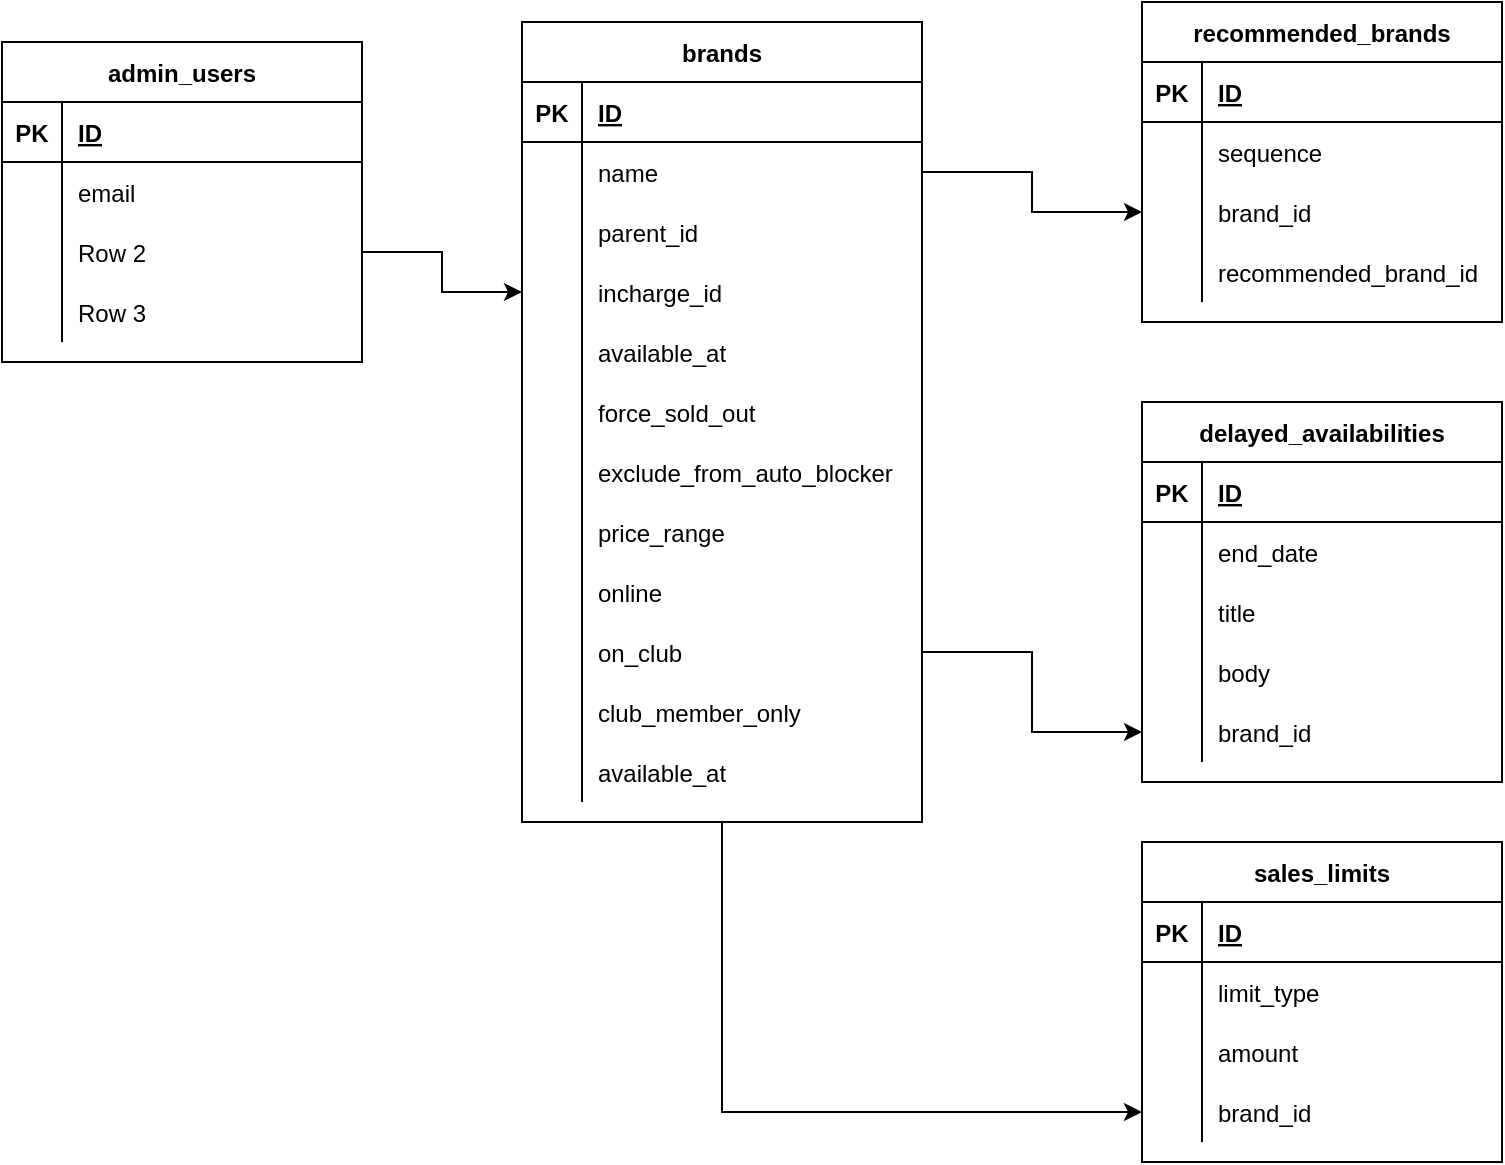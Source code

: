 <mxfile version="20.2.6" type="github"><diagram id="bgXe-DdSBc3N5ThcsuZM" name="Page-1"><mxGraphModel dx="868" dy="447" grid="1" gridSize="10" guides="1" tooltips="1" connect="1" arrows="1" fold="1" page="1" pageScale="1" pageWidth="850" pageHeight="1100" math="0" shadow="0"><root><mxCell id="0"/><mxCell id="1" parent="0"/><mxCell id="TSjNfeN10RBtT6Kptu-F-99" style="edgeStyle=orthogonalEdgeStyle;rounded=0;orthogonalLoop=1;jettySize=auto;html=1;entryX=0;entryY=0.5;entryDx=0;entryDy=0;" edge="1" parent="1" source="TSjNfeN10RBtT6Kptu-F-1" target="TSjNfeN10RBtT6Kptu-F-96"><mxGeometry relative="1" as="geometry"/></mxCell><mxCell id="TSjNfeN10RBtT6Kptu-F-1" value="brands" style="shape=table;startSize=30;container=1;collapsible=1;childLayout=tableLayout;fixedRows=1;rowLines=0;fontStyle=1;align=center;resizeLast=1;" vertex="1" parent="1"><mxGeometry x="330" y="490" width="200" height="400" as="geometry"/></mxCell><mxCell id="TSjNfeN10RBtT6Kptu-F-2" value="" style="shape=tableRow;horizontal=0;startSize=0;swimlaneHead=0;swimlaneBody=0;fillColor=none;collapsible=0;dropTarget=0;points=[[0,0.5],[1,0.5]];portConstraint=eastwest;top=0;left=0;right=0;bottom=1;" vertex="1" parent="TSjNfeN10RBtT6Kptu-F-1"><mxGeometry y="30" width="200" height="30" as="geometry"/></mxCell><mxCell id="TSjNfeN10RBtT6Kptu-F-3" value="PK" style="shape=partialRectangle;connectable=0;fillColor=none;top=0;left=0;bottom=0;right=0;fontStyle=1;overflow=hidden;" vertex="1" parent="TSjNfeN10RBtT6Kptu-F-2"><mxGeometry width="30" height="30" as="geometry"><mxRectangle width="30" height="30" as="alternateBounds"/></mxGeometry></mxCell><mxCell id="TSjNfeN10RBtT6Kptu-F-4" value="ID" style="shape=partialRectangle;connectable=0;fillColor=none;top=0;left=0;bottom=0;right=0;align=left;spacingLeft=6;fontStyle=5;overflow=hidden;" vertex="1" parent="TSjNfeN10RBtT6Kptu-F-2"><mxGeometry x="30" width="170" height="30" as="geometry"><mxRectangle width="170" height="30" as="alternateBounds"/></mxGeometry></mxCell><mxCell id="TSjNfeN10RBtT6Kptu-F-5" value="" style="shape=tableRow;horizontal=0;startSize=0;swimlaneHead=0;swimlaneBody=0;fillColor=none;collapsible=0;dropTarget=0;points=[[0,0.5],[1,0.5]];portConstraint=eastwest;top=0;left=0;right=0;bottom=0;" vertex="1" parent="TSjNfeN10RBtT6Kptu-F-1"><mxGeometry y="60" width="200" height="30" as="geometry"/></mxCell><mxCell id="TSjNfeN10RBtT6Kptu-F-6" value="" style="shape=partialRectangle;connectable=0;fillColor=none;top=0;left=0;bottom=0;right=0;editable=1;overflow=hidden;" vertex="1" parent="TSjNfeN10RBtT6Kptu-F-5"><mxGeometry width="30" height="30" as="geometry"><mxRectangle width="30" height="30" as="alternateBounds"/></mxGeometry></mxCell><mxCell id="TSjNfeN10RBtT6Kptu-F-7" value="name" style="shape=partialRectangle;connectable=0;fillColor=none;top=0;left=0;bottom=0;right=0;align=left;spacingLeft=6;overflow=hidden;" vertex="1" parent="TSjNfeN10RBtT6Kptu-F-5"><mxGeometry x="30" width="170" height="30" as="geometry"><mxRectangle width="170" height="30" as="alternateBounds"/></mxGeometry></mxCell><mxCell id="TSjNfeN10RBtT6Kptu-F-8" value="" style="shape=tableRow;horizontal=0;startSize=0;swimlaneHead=0;swimlaneBody=0;fillColor=none;collapsible=0;dropTarget=0;points=[[0,0.5],[1,0.5]];portConstraint=eastwest;top=0;left=0;right=0;bottom=0;" vertex="1" parent="TSjNfeN10RBtT6Kptu-F-1"><mxGeometry y="90" width="200" height="30" as="geometry"/></mxCell><mxCell id="TSjNfeN10RBtT6Kptu-F-9" value="" style="shape=partialRectangle;connectable=0;fillColor=none;top=0;left=0;bottom=0;right=0;editable=1;overflow=hidden;" vertex="1" parent="TSjNfeN10RBtT6Kptu-F-8"><mxGeometry width="30" height="30" as="geometry"><mxRectangle width="30" height="30" as="alternateBounds"/></mxGeometry></mxCell><mxCell id="TSjNfeN10RBtT6Kptu-F-10" value="parent_id" style="shape=partialRectangle;connectable=0;fillColor=none;top=0;left=0;bottom=0;right=0;align=left;spacingLeft=6;overflow=hidden;" vertex="1" parent="TSjNfeN10RBtT6Kptu-F-8"><mxGeometry x="30" width="170" height="30" as="geometry"><mxRectangle width="170" height="30" as="alternateBounds"/></mxGeometry></mxCell><mxCell id="TSjNfeN10RBtT6Kptu-F-11" value="" style="shape=tableRow;horizontal=0;startSize=0;swimlaneHead=0;swimlaneBody=0;fillColor=none;collapsible=0;dropTarget=0;points=[[0,0.5],[1,0.5]];portConstraint=eastwest;top=0;left=0;right=0;bottom=0;" vertex="1" parent="TSjNfeN10RBtT6Kptu-F-1"><mxGeometry y="120" width="200" height="30" as="geometry"/></mxCell><mxCell id="TSjNfeN10RBtT6Kptu-F-12" value="" style="shape=partialRectangle;connectable=0;fillColor=none;top=0;left=0;bottom=0;right=0;editable=1;overflow=hidden;" vertex="1" parent="TSjNfeN10RBtT6Kptu-F-11"><mxGeometry width="30" height="30" as="geometry"><mxRectangle width="30" height="30" as="alternateBounds"/></mxGeometry></mxCell><mxCell id="TSjNfeN10RBtT6Kptu-F-13" value="incharge_id" style="shape=partialRectangle;connectable=0;fillColor=none;top=0;left=0;bottom=0;right=0;align=left;spacingLeft=6;overflow=hidden;" vertex="1" parent="TSjNfeN10RBtT6Kptu-F-11"><mxGeometry x="30" width="170" height="30" as="geometry"><mxRectangle width="170" height="30" as="alternateBounds"/></mxGeometry></mxCell><mxCell id="TSjNfeN10RBtT6Kptu-F-40" value="" style="shape=tableRow;horizontal=0;startSize=0;swimlaneHead=0;swimlaneBody=0;fillColor=none;collapsible=0;dropTarget=0;points=[[0,0.5],[1,0.5]];portConstraint=eastwest;top=0;left=0;right=0;bottom=0;" vertex="1" parent="TSjNfeN10RBtT6Kptu-F-1"><mxGeometry y="150" width="200" height="30" as="geometry"/></mxCell><mxCell id="TSjNfeN10RBtT6Kptu-F-41" value="" style="shape=partialRectangle;connectable=0;fillColor=none;top=0;left=0;bottom=0;right=0;editable=1;overflow=hidden;" vertex="1" parent="TSjNfeN10RBtT6Kptu-F-40"><mxGeometry width="30" height="30" as="geometry"><mxRectangle width="30" height="30" as="alternateBounds"/></mxGeometry></mxCell><mxCell id="TSjNfeN10RBtT6Kptu-F-42" value="available_at" style="shape=partialRectangle;connectable=0;fillColor=none;top=0;left=0;bottom=0;right=0;align=left;spacingLeft=6;overflow=hidden;" vertex="1" parent="TSjNfeN10RBtT6Kptu-F-40"><mxGeometry x="30" width="170" height="30" as="geometry"><mxRectangle width="170" height="30" as="alternateBounds"/></mxGeometry></mxCell><mxCell id="TSjNfeN10RBtT6Kptu-F-43" value="" style="shape=tableRow;horizontal=0;startSize=0;swimlaneHead=0;swimlaneBody=0;fillColor=none;collapsible=0;dropTarget=0;points=[[0,0.5],[1,0.5]];portConstraint=eastwest;top=0;left=0;right=0;bottom=0;" vertex="1" parent="TSjNfeN10RBtT6Kptu-F-1"><mxGeometry y="180" width="200" height="30" as="geometry"/></mxCell><mxCell id="TSjNfeN10RBtT6Kptu-F-44" value="" style="shape=partialRectangle;connectable=0;fillColor=none;top=0;left=0;bottom=0;right=0;editable=1;overflow=hidden;" vertex="1" parent="TSjNfeN10RBtT6Kptu-F-43"><mxGeometry width="30" height="30" as="geometry"><mxRectangle width="30" height="30" as="alternateBounds"/></mxGeometry></mxCell><mxCell id="TSjNfeN10RBtT6Kptu-F-45" value="force_sold_out" style="shape=partialRectangle;connectable=0;fillColor=none;top=0;left=0;bottom=0;right=0;align=left;spacingLeft=6;overflow=hidden;" vertex="1" parent="TSjNfeN10RBtT6Kptu-F-43"><mxGeometry x="30" width="170" height="30" as="geometry"><mxRectangle width="170" height="30" as="alternateBounds"/></mxGeometry></mxCell><mxCell id="TSjNfeN10RBtT6Kptu-F-46" value="" style="shape=tableRow;horizontal=0;startSize=0;swimlaneHead=0;swimlaneBody=0;fillColor=none;collapsible=0;dropTarget=0;points=[[0,0.5],[1,0.5]];portConstraint=eastwest;top=0;left=0;right=0;bottom=0;" vertex="1" parent="TSjNfeN10RBtT6Kptu-F-1"><mxGeometry y="210" width="200" height="30" as="geometry"/></mxCell><mxCell id="TSjNfeN10RBtT6Kptu-F-47" value="" style="shape=partialRectangle;connectable=0;fillColor=none;top=0;left=0;bottom=0;right=0;editable=1;overflow=hidden;" vertex="1" parent="TSjNfeN10RBtT6Kptu-F-46"><mxGeometry width="30" height="30" as="geometry"><mxRectangle width="30" height="30" as="alternateBounds"/></mxGeometry></mxCell><mxCell id="TSjNfeN10RBtT6Kptu-F-48" value="exclude_from_auto_blocker" style="shape=partialRectangle;connectable=0;fillColor=none;top=0;left=0;bottom=0;right=0;align=left;spacingLeft=6;overflow=hidden;" vertex="1" parent="TSjNfeN10RBtT6Kptu-F-46"><mxGeometry x="30" width="170" height="30" as="geometry"><mxRectangle width="170" height="30" as="alternateBounds"/></mxGeometry></mxCell><mxCell id="TSjNfeN10RBtT6Kptu-F-49" value="" style="shape=tableRow;horizontal=0;startSize=0;swimlaneHead=0;swimlaneBody=0;fillColor=none;collapsible=0;dropTarget=0;points=[[0,0.5],[1,0.5]];portConstraint=eastwest;top=0;left=0;right=0;bottom=0;" vertex="1" parent="TSjNfeN10RBtT6Kptu-F-1"><mxGeometry y="240" width="200" height="30" as="geometry"/></mxCell><mxCell id="TSjNfeN10RBtT6Kptu-F-50" value="" style="shape=partialRectangle;connectable=0;fillColor=none;top=0;left=0;bottom=0;right=0;editable=1;overflow=hidden;" vertex="1" parent="TSjNfeN10RBtT6Kptu-F-49"><mxGeometry width="30" height="30" as="geometry"><mxRectangle width="30" height="30" as="alternateBounds"/></mxGeometry></mxCell><mxCell id="TSjNfeN10RBtT6Kptu-F-51" value="price_range" style="shape=partialRectangle;connectable=0;fillColor=none;top=0;left=0;bottom=0;right=0;align=left;spacingLeft=6;overflow=hidden;" vertex="1" parent="TSjNfeN10RBtT6Kptu-F-49"><mxGeometry x="30" width="170" height="30" as="geometry"><mxRectangle width="170" height="30" as="alternateBounds"/></mxGeometry></mxCell><mxCell id="TSjNfeN10RBtT6Kptu-F-52" value="" style="shape=tableRow;horizontal=0;startSize=0;swimlaneHead=0;swimlaneBody=0;fillColor=none;collapsible=0;dropTarget=0;points=[[0,0.5],[1,0.5]];portConstraint=eastwest;top=0;left=0;right=0;bottom=0;" vertex="1" parent="TSjNfeN10RBtT6Kptu-F-1"><mxGeometry y="270" width="200" height="30" as="geometry"/></mxCell><mxCell id="TSjNfeN10RBtT6Kptu-F-53" value="" style="shape=partialRectangle;connectable=0;fillColor=none;top=0;left=0;bottom=0;right=0;editable=1;overflow=hidden;" vertex="1" parent="TSjNfeN10RBtT6Kptu-F-52"><mxGeometry width="30" height="30" as="geometry"><mxRectangle width="30" height="30" as="alternateBounds"/></mxGeometry></mxCell><mxCell id="TSjNfeN10RBtT6Kptu-F-54" value="online" style="shape=partialRectangle;connectable=0;fillColor=none;top=0;left=0;bottom=0;right=0;align=left;spacingLeft=6;overflow=hidden;" vertex="1" parent="TSjNfeN10RBtT6Kptu-F-52"><mxGeometry x="30" width="170" height="30" as="geometry"><mxRectangle width="170" height="30" as="alternateBounds"/></mxGeometry></mxCell><mxCell id="TSjNfeN10RBtT6Kptu-F-55" value="" style="shape=tableRow;horizontal=0;startSize=0;swimlaneHead=0;swimlaneBody=0;fillColor=none;collapsible=0;dropTarget=0;points=[[0,0.5],[1,0.5]];portConstraint=eastwest;top=0;left=0;right=0;bottom=0;" vertex="1" parent="TSjNfeN10RBtT6Kptu-F-1"><mxGeometry y="300" width="200" height="30" as="geometry"/></mxCell><mxCell id="TSjNfeN10RBtT6Kptu-F-56" value="" style="shape=partialRectangle;connectable=0;fillColor=none;top=0;left=0;bottom=0;right=0;editable=1;overflow=hidden;" vertex="1" parent="TSjNfeN10RBtT6Kptu-F-55"><mxGeometry width="30" height="30" as="geometry"><mxRectangle width="30" height="30" as="alternateBounds"/></mxGeometry></mxCell><mxCell id="TSjNfeN10RBtT6Kptu-F-57" value="on_club" style="shape=partialRectangle;connectable=0;fillColor=none;top=0;left=0;bottom=0;right=0;align=left;spacingLeft=6;overflow=hidden;" vertex="1" parent="TSjNfeN10RBtT6Kptu-F-55"><mxGeometry x="30" width="170" height="30" as="geometry"><mxRectangle width="170" height="30" as="alternateBounds"/></mxGeometry></mxCell><mxCell id="TSjNfeN10RBtT6Kptu-F-58" value="" style="shape=tableRow;horizontal=0;startSize=0;swimlaneHead=0;swimlaneBody=0;fillColor=none;collapsible=0;dropTarget=0;points=[[0,0.5],[1,0.5]];portConstraint=eastwest;top=0;left=0;right=0;bottom=0;" vertex="1" parent="TSjNfeN10RBtT6Kptu-F-1"><mxGeometry y="330" width="200" height="30" as="geometry"/></mxCell><mxCell id="TSjNfeN10RBtT6Kptu-F-59" value="" style="shape=partialRectangle;connectable=0;fillColor=none;top=0;left=0;bottom=0;right=0;editable=1;overflow=hidden;" vertex="1" parent="TSjNfeN10RBtT6Kptu-F-58"><mxGeometry width="30" height="30" as="geometry"><mxRectangle width="30" height="30" as="alternateBounds"/></mxGeometry></mxCell><mxCell id="TSjNfeN10RBtT6Kptu-F-60" value="club_member_only" style="shape=partialRectangle;connectable=0;fillColor=none;top=0;left=0;bottom=0;right=0;align=left;spacingLeft=6;overflow=hidden;" vertex="1" parent="TSjNfeN10RBtT6Kptu-F-58"><mxGeometry x="30" width="170" height="30" as="geometry"><mxRectangle width="170" height="30" as="alternateBounds"/></mxGeometry></mxCell><mxCell id="TSjNfeN10RBtT6Kptu-F-61" value="" style="shape=tableRow;horizontal=0;startSize=0;swimlaneHead=0;swimlaneBody=0;fillColor=none;collapsible=0;dropTarget=0;points=[[0,0.5],[1,0.5]];portConstraint=eastwest;top=0;left=0;right=0;bottom=0;" vertex="1" parent="TSjNfeN10RBtT6Kptu-F-1"><mxGeometry y="360" width="200" height="30" as="geometry"/></mxCell><mxCell id="TSjNfeN10RBtT6Kptu-F-62" value="" style="shape=partialRectangle;connectable=0;fillColor=none;top=0;left=0;bottom=0;right=0;editable=1;overflow=hidden;" vertex="1" parent="TSjNfeN10RBtT6Kptu-F-61"><mxGeometry width="30" height="30" as="geometry"><mxRectangle width="30" height="30" as="alternateBounds"/></mxGeometry></mxCell><mxCell id="TSjNfeN10RBtT6Kptu-F-63" value="available_at" style="shape=partialRectangle;connectable=0;fillColor=none;top=0;left=0;bottom=0;right=0;align=left;spacingLeft=6;overflow=hidden;" vertex="1" parent="TSjNfeN10RBtT6Kptu-F-61"><mxGeometry x="30" width="170" height="30" as="geometry"><mxRectangle width="170" height="30" as="alternateBounds"/></mxGeometry></mxCell><mxCell id="TSjNfeN10RBtT6Kptu-F-14" value="admin_users" style="shape=table;startSize=30;container=1;collapsible=1;childLayout=tableLayout;fixedRows=1;rowLines=0;fontStyle=1;align=center;resizeLast=1;" vertex="1" parent="1"><mxGeometry x="70" y="500" width="180" height="160" as="geometry"/></mxCell><mxCell id="TSjNfeN10RBtT6Kptu-F-15" value="" style="shape=tableRow;horizontal=0;startSize=0;swimlaneHead=0;swimlaneBody=0;fillColor=none;collapsible=0;dropTarget=0;points=[[0,0.5],[1,0.5]];portConstraint=eastwest;top=0;left=0;right=0;bottom=1;" vertex="1" parent="TSjNfeN10RBtT6Kptu-F-14"><mxGeometry y="30" width="180" height="30" as="geometry"/></mxCell><mxCell id="TSjNfeN10RBtT6Kptu-F-16" value="PK" style="shape=partialRectangle;connectable=0;fillColor=none;top=0;left=0;bottom=0;right=0;fontStyle=1;overflow=hidden;" vertex="1" parent="TSjNfeN10RBtT6Kptu-F-15"><mxGeometry width="30" height="30" as="geometry"><mxRectangle width="30" height="30" as="alternateBounds"/></mxGeometry></mxCell><mxCell id="TSjNfeN10RBtT6Kptu-F-17" value="ID" style="shape=partialRectangle;connectable=0;fillColor=none;top=0;left=0;bottom=0;right=0;align=left;spacingLeft=6;fontStyle=5;overflow=hidden;" vertex="1" parent="TSjNfeN10RBtT6Kptu-F-15"><mxGeometry x="30" width="150" height="30" as="geometry"><mxRectangle width="150" height="30" as="alternateBounds"/></mxGeometry></mxCell><mxCell id="TSjNfeN10RBtT6Kptu-F-18" value="" style="shape=tableRow;horizontal=0;startSize=0;swimlaneHead=0;swimlaneBody=0;fillColor=none;collapsible=0;dropTarget=0;points=[[0,0.5],[1,0.5]];portConstraint=eastwest;top=0;left=0;right=0;bottom=0;" vertex="1" parent="TSjNfeN10RBtT6Kptu-F-14"><mxGeometry y="60" width="180" height="30" as="geometry"/></mxCell><mxCell id="TSjNfeN10RBtT6Kptu-F-19" value="" style="shape=partialRectangle;connectable=0;fillColor=none;top=0;left=0;bottom=0;right=0;editable=1;overflow=hidden;" vertex="1" parent="TSjNfeN10RBtT6Kptu-F-18"><mxGeometry width="30" height="30" as="geometry"><mxRectangle width="30" height="30" as="alternateBounds"/></mxGeometry></mxCell><mxCell id="TSjNfeN10RBtT6Kptu-F-20" value="email" style="shape=partialRectangle;connectable=0;fillColor=none;top=0;left=0;bottom=0;right=0;align=left;spacingLeft=6;overflow=hidden;" vertex="1" parent="TSjNfeN10RBtT6Kptu-F-18"><mxGeometry x="30" width="150" height="30" as="geometry"><mxRectangle width="150" height="30" as="alternateBounds"/></mxGeometry></mxCell><mxCell id="TSjNfeN10RBtT6Kptu-F-21" value="" style="shape=tableRow;horizontal=0;startSize=0;swimlaneHead=0;swimlaneBody=0;fillColor=none;collapsible=0;dropTarget=0;points=[[0,0.5],[1,0.5]];portConstraint=eastwest;top=0;left=0;right=0;bottom=0;" vertex="1" parent="TSjNfeN10RBtT6Kptu-F-14"><mxGeometry y="90" width="180" height="30" as="geometry"/></mxCell><mxCell id="TSjNfeN10RBtT6Kptu-F-22" value="" style="shape=partialRectangle;connectable=0;fillColor=none;top=0;left=0;bottom=0;right=0;editable=1;overflow=hidden;" vertex="1" parent="TSjNfeN10RBtT6Kptu-F-21"><mxGeometry width="30" height="30" as="geometry"><mxRectangle width="30" height="30" as="alternateBounds"/></mxGeometry></mxCell><mxCell id="TSjNfeN10RBtT6Kptu-F-23" value="Row 2" style="shape=partialRectangle;connectable=0;fillColor=none;top=0;left=0;bottom=0;right=0;align=left;spacingLeft=6;overflow=hidden;" vertex="1" parent="TSjNfeN10RBtT6Kptu-F-21"><mxGeometry x="30" width="150" height="30" as="geometry"><mxRectangle width="150" height="30" as="alternateBounds"/></mxGeometry></mxCell><mxCell id="TSjNfeN10RBtT6Kptu-F-24" value="" style="shape=tableRow;horizontal=0;startSize=0;swimlaneHead=0;swimlaneBody=0;fillColor=none;collapsible=0;dropTarget=0;points=[[0,0.5],[1,0.5]];portConstraint=eastwest;top=0;left=0;right=0;bottom=0;" vertex="1" parent="TSjNfeN10RBtT6Kptu-F-14"><mxGeometry y="120" width="180" height="30" as="geometry"/></mxCell><mxCell id="TSjNfeN10RBtT6Kptu-F-25" value="" style="shape=partialRectangle;connectable=0;fillColor=none;top=0;left=0;bottom=0;right=0;editable=1;overflow=hidden;" vertex="1" parent="TSjNfeN10RBtT6Kptu-F-24"><mxGeometry width="30" height="30" as="geometry"><mxRectangle width="30" height="30" as="alternateBounds"/></mxGeometry></mxCell><mxCell id="TSjNfeN10RBtT6Kptu-F-26" value="Row 3" style="shape=partialRectangle;connectable=0;fillColor=none;top=0;left=0;bottom=0;right=0;align=left;spacingLeft=6;overflow=hidden;" vertex="1" parent="TSjNfeN10RBtT6Kptu-F-24"><mxGeometry x="30" width="150" height="30" as="geometry"><mxRectangle width="150" height="30" as="alternateBounds"/></mxGeometry></mxCell><mxCell id="TSjNfeN10RBtT6Kptu-F-27" value="recommended_brands" style="shape=table;startSize=30;container=1;collapsible=1;childLayout=tableLayout;fixedRows=1;rowLines=0;fontStyle=1;align=center;resizeLast=1;" vertex="1" parent="1"><mxGeometry x="640" y="480" width="180" height="160" as="geometry"/></mxCell><mxCell id="TSjNfeN10RBtT6Kptu-F-28" value="" style="shape=tableRow;horizontal=0;startSize=0;swimlaneHead=0;swimlaneBody=0;fillColor=none;collapsible=0;dropTarget=0;points=[[0,0.5],[1,0.5]];portConstraint=eastwest;top=0;left=0;right=0;bottom=1;" vertex="1" parent="TSjNfeN10RBtT6Kptu-F-27"><mxGeometry y="30" width="180" height="30" as="geometry"/></mxCell><mxCell id="TSjNfeN10RBtT6Kptu-F-29" value="PK" style="shape=partialRectangle;connectable=0;fillColor=none;top=0;left=0;bottom=0;right=0;fontStyle=1;overflow=hidden;" vertex="1" parent="TSjNfeN10RBtT6Kptu-F-28"><mxGeometry width="30" height="30" as="geometry"><mxRectangle width="30" height="30" as="alternateBounds"/></mxGeometry></mxCell><mxCell id="TSjNfeN10RBtT6Kptu-F-30" value="ID" style="shape=partialRectangle;connectable=0;fillColor=none;top=0;left=0;bottom=0;right=0;align=left;spacingLeft=6;fontStyle=5;overflow=hidden;" vertex="1" parent="TSjNfeN10RBtT6Kptu-F-28"><mxGeometry x="30" width="150" height="30" as="geometry"><mxRectangle width="150" height="30" as="alternateBounds"/></mxGeometry></mxCell><mxCell id="TSjNfeN10RBtT6Kptu-F-31" value="" style="shape=tableRow;horizontal=0;startSize=0;swimlaneHead=0;swimlaneBody=0;fillColor=none;collapsible=0;dropTarget=0;points=[[0,0.5],[1,0.5]];portConstraint=eastwest;top=0;left=0;right=0;bottom=0;" vertex="1" parent="TSjNfeN10RBtT6Kptu-F-27"><mxGeometry y="60" width="180" height="30" as="geometry"/></mxCell><mxCell id="TSjNfeN10RBtT6Kptu-F-32" value="" style="shape=partialRectangle;connectable=0;fillColor=none;top=0;left=0;bottom=0;right=0;editable=1;overflow=hidden;" vertex="1" parent="TSjNfeN10RBtT6Kptu-F-31"><mxGeometry width="30" height="30" as="geometry"><mxRectangle width="30" height="30" as="alternateBounds"/></mxGeometry></mxCell><mxCell id="TSjNfeN10RBtT6Kptu-F-33" value="sequence" style="shape=partialRectangle;connectable=0;fillColor=none;top=0;left=0;bottom=0;right=0;align=left;spacingLeft=6;overflow=hidden;" vertex="1" parent="TSjNfeN10RBtT6Kptu-F-31"><mxGeometry x="30" width="150" height="30" as="geometry"><mxRectangle width="150" height="30" as="alternateBounds"/></mxGeometry></mxCell><mxCell id="TSjNfeN10RBtT6Kptu-F-34" value="" style="shape=tableRow;horizontal=0;startSize=0;swimlaneHead=0;swimlaneBody=0;fillColor=none;collapsible=0;dropTarget=0;points=[[0,0.5],[1,0.5]];portConstraint=eastwest;top=0;left=0;right=0;bottom=0;" vertex="1" parent="TSjNfeN10RBtT6Kptu-F-27"><mxGeometry y="90" width="180" height="30" as="geometry"/></mxCell><mxCell id="TSjNfeN10RBtT6Kptu-F-35" value="" style="shape=partialRectangle;connectable=0;fillColor=none;top=0;left=0;bottom=0;right=0;editable=1;overflow=hidden;" vertex="1" parent="TSjNfeN10RBtT6Kptu-F-34"><mxGeometry width="30" height="30" as="geometry"><mxRectangle width="30" height="30" as="alternateBounds"/></mxGeometry></mxCell><mxCell id="TSjNfeN10RBtT6Kptu-F-36" value="brand_id" style="shape=partialRectangle;connectable=0;fillColor=none;top=0;left=0;bottom=0;right=0;align=left;spacingLeft=6;overflow=hidden;" vertex="1" parent="TSjNfeN10RBtT6Kptu-F-34"><mxGeometry x="30" width="150" height="30" as="geometry"><mxRectangle width="150" height="30" as="alternateBounds"/></mxGeometry></mxCell><mxCell id="TSjNfeN10RBtT6Kptu-F-37" value="" style="shape=tableRow;horizontal=0;startSize=0;swimlaneHead=0;swimlaneBody=0;fillColor=none;collapsible=0;dropTarget=0;points=[[0,0.5],[1,0.5]];portConstraint=eastwest;top=0;left=0;right=0;bottom=0;" vertex="1" parent="TSjNfeN10RBtT6Kptu-F-27"><mxGeometry y="120" width="180" height="30" as="geometry"/></mxCell><mxCell id="TSjNfeN10RBtT6Kptu-F-38" value="" style="shape=partialRectangle;connectable=0;fillColor=none;top=0;left=0;bottom=0;right=0;editable=1;overflow=hidden;" vertex="1" parent="TSjNfeN10RBtT6Kptu-F-37"><mxGeometry width="30" height="30" as="geometry"><mxRectangle width="30" height="30" as="alternateBounds"/></mxGeometry></mxCell><mxCell id="TSjNfeN10RBtT6Kptu-F-39" value="recommended_brand_id" style="shape=partialRectangle;connectable=0;fillColor=none;top=0;left=0;bottom=0;right=0;align=left;spacingLeft=6;overflow=hidden;" vertex="1" parent="TSjNfeN10RBtT6Kptu-F-37"><mxGeometry x="30" width="150" height="30" as="geometry"><mxRectangle width="150" height="30" as="alternateBounds"/></mxGeometry></mxCell><mxCell id="TSjNfeN10RBtT6Kptu-F-64" value="delayed_availabilities" style="shape=table;startSize=30;container=1;collapsible=1;childLayout=tableLayout;fixedRows=1;rowLines=0;fontStyle=1;align=center;resizeLast=1;" vertex="1" parent="1"><mxGeometry x="640" y="680" width="180" height="190" as="geometry"/></mxCell><mxCell id="TSjNfeN10RBtT6Kptu-F-65" value="" style="shape=tableRow;horizontal=0;startSize=0;swimlaneHead=0;swimlaneBody=0;fillColor=none;collapsible=0;dropTarget=0;points=[[0,0.5],[1,0.5]];portConstraint=eastwest;top=0;left=0;right=0;bottom=1;" vertex="1" parent="TSjNfeN10RBtT6Kptu-F-64"><mxGeometry y="30" width="180" height="30" as="geometry"/></mxCell><mxCell id="TSjNfeN10RBtT6Kptu-F-66" value="PK" style="shape=partialRectangle;connectable=0;fillColor=none;top=0;left=0;bottom=0;right=0;fontStyle=1;overflow=hidden;" vertex="1" parent="TSjNfeN10RBtT6Kptu-F-65"><mxGeometry width="30" height="30" as="geometry"><mxRectangle width="30" height="30" as="alternateBounds"/></mxGeometry></mxCell><mxCell id="TSjNfeN10RBtT6Kptu-F-67" value="ID" style="shape=partialRectangle;connectable=0;fillColor=none;top=0;left=0;bottom=0;right=0;align=left;spacingLeft=6;fontStyle=5;overflow=hidden;" vertex="1" parent="TSjNfeN10RBtT6Kptu-F-65"><mxGeometry x="30" width="150" height="30" as="geometry"><mxRectangle width="150" height="30" as="alternateBounds"/></mxGeometry></mxCell><mxCell id="TSjNfeN10RBtT6Kptu-F-68" value="" style="shape=tableRow;horizontal=0;startSize=0;swimlaneHead=0;swimlaneBody=0;fillColor=none;collapsible=0;dropTarget=0;points=[[0,0.5],[1,0.5]];portConstraint=eastwest;top=0;left=0;right=0;bottom=0;" vertex="1" parent="TSjNfeN10RBtT6Kptu-F-64"><mxGeometry y="60" width="180" height="30" as="geometry"/></mxCell><mxCell id="TSjNfeN10RBtT6Kptu-F-69" value="" style="shape=partialRectangle;connectable=0;fillColor=none;top=0;left=0;bottom=0;right=0;editable=1;overflow=hidden;" vertex="1" parent="TSjNfeN10RBtT6Kptu-F-68"><mxGeometry width="30" height="30" as="geometry"><mxRectangle width="30" height="30" as="alternateBounds"/></mxGeometry></mxCell><mxCell id="TSjNfeN10RBtT6Kptu-F-70" value="end_date" style="shape=partialRectangle;connectable=0;fillColor=none;top=0;left=0;bottom=0;right=0;align=left;spacingLeft=6;overflow=hidden;" vertex="1" parent="TSjNfeN10RBtT6Kptu-F-68"><mxGeometry x="30" width="150" height="30" as="geometry"><mxRectangle width="150" height="30" as="alternateBounds"/></mxGeometry></mxCell><mxCell id="TSjNfeN10RBtT6Kptu-F-71" value="" style="shape=tableRow;horizontal=0;startSize=0;swimlaneHead=0;swimlaneBody=0;fillColor=none;collapsible=0;dropTarget=0;points=[[0,0.5],[1,0.5]];portConstraint=eastwest;top=0;left=0;right=0;bottom=0;" vertex="1" parent="TSjNfeN10RBtT6Kptu-F-64"><mxGeometry y="90" width="180" height="30" as="geometry"/></mxCell><mxCell id="TSjNfeN10RBtT6Kptu-F-72" value="" style="shape=partialRectangle;connectable=0;fillColor=none;top=0;left=0;bottom=0;right=0;editable=1;overflow=hidden;" vertex="1" parent="TSjNfeN10RBtT6Kptu-F-71"><mxGeometry width="30" height="30" as="geometry"><mxRectangle width="30" height="30" as="alternateBounds"/></mxGeometry></mxCell><mxCell id="TSjNfeN10RBtT6Kptu-F-73" value="title" style="shape=partialRectangle;connectable=0;fillColor=none;top=0;left=0;bottom=0;right=0;align=left;spacingLeft=6;overflow=hidden;" vertex="1" parent="TSjNfeN10RBtT6Kptu-F-71"><mxGeometry x="30" width="150" height="30" as="geometry"><mxRectangle width="150" height="30" as="alternateBounds"/></mxGeometry></mxCell><mxCell id="TSjNfeN10RBtT6Kptu-F-74" value="" style="shape=tableRow;horizontal=0;startSize=0;swimlaneHead=0;swimlaneBody=0;fillColor=none;collapsible=0;dropTarget=0;points=[[0,0.5],[1,0.5]];portConstraint=eastwest;top=0;left=0;right=0;bottom=0;" vertex="1" parent="TSjNfeN10RBtT6Kptu-F-64"><mxGeometry y="120" width="180" height="30" as="geometry"/></mxCell><mxCell id="TSjNfeN10RBtT6Kptu-F-75" value="" style="shape=partialRectangle;connectable=0;fillColor=none;top=0;left=0;bottom=0;right=0;editable=1;overflow=hidden;" vertex="1" parent="TSjNfeN10RBtT6Kptu-F-74"><mxGeometry width="30" height="30" as="geometry"><mxRectangle width="30" height="30" as="alternateBounds"/></mxGeometry></mxCell><mxCell id="TSjNfeN10RBtT6Kptu-F-76" value="body" style="shape=partialRectangle;connectable=0;fillColor=none;top=0;left=0;bottom=0;right=0;align=left;spacingLeft=6;overflow=hidden;" vertex="1" parent="TSjNfeN10RBtT6Kptu-F-74"><mxGeometry x="30" width="150" height="30" as="geometry"><mxRectangle width="150" height="30" as="alternateBounds"/></mxGeometry></mxCell><mxCell id="TSjNfeN10RBtT6Kptu-F-77" value="" style="shape=tableRow;horizontal=0;startSize=0;swimlaneHead=0;swimlaneBody=0;fillColor=none;collapsible=0;dropTarget=0;points=[[0,0.5],[1,0.5]];portConstraint=eastwest;top=0;left=0;right=0;bottom=0;" vertex="1" parent="TSjNfeN10RBtT6Kptu-F-64"><mxGeometry y="150" width="180" height="30" as="geometry"/></mxCell><mxCell id="TSjNfeN10RBtT6Kptu-F-78" value="" style="shape=partialRectangle;connectable=0;fillColor=none;top=0;left=0;bottom=0;right=0;editable=1;overflow=hidden;" vertex="1" parent="TSjNfeN10RBtT6Kptu-F-77"><mxGeometry width="30" height="30" as="geometry"><mxRectangle width="30" height="30" as="alternateBounds"/></mxGeometry></mxCell><mxCell id="TSjNfeN10RBtT6Kptu-F-79" value="brand_id" style="shape=partialRectangle;connectable=0;fillColor=none;top=0;left=0;bottom=0;right=0;align=left;spacingLeft=6;overflow=hidden;" vertex="1" parent="TSjNfeN10RBtT6Kptu-F-77"><mxGeometry x="30" width="150" height="30" as="geometry"><mxRectangle width="150" height="30" as="alternateBounds"/></mxGeometry></mxCell><mxCell id="TSjNfeN10RBtT6Kptu-F-80" style="edgeStyle=orthogonalEdgeStyle;rounded=0;orthogonalLoop=1;jettySize=auto;html=1;exitX=1;exitY=0.5;exitDx=0;exitDy=0;entryX=0;entryY=0.5;entryDx=0;entryDy=0;" edge="1" parent="1" source="TSjNfeN10RBtT6Kptu-F-5" target="TSjNfeN10RBtT6Kptu-F-34"><mxGeometry relative="1" as="geometry"/></mxCell><mxCell id="TSjNfeN10RBtT6Kptu-F-81" style="edgeStyle=orthogonalEdgeStyle;rounded=0;orthogonalLoop=1;jettySize=auto;html=1;exitX=1;exitY=0.5;exitDx=0;exitDy=0;entryX=0;entryY=0.5;entryDx=0;entryDy=0;" edge="1" parent="1" source="TSjNfeN10RBtT6Kptu-F-55" target="TSjNfeN10RBtT6Kptu-F-77"><mxGeometry relative="1" as="geometry"/></mxCell><mxCell id="TSjNfeN10RBtT6Kptu-F-82" style="edgeStyle=orthogonalEdgeStyle;rounded=0;orthogonalLoop=1;jettySize=auto;html=1;" edge="1" parent="1" source="TSjNfeN10RBtT6Kptu-F-21" target="TSjNfeN10RBtT6Kptu-F-11"><mxGeometry relative="1" as="geometry"/></mxCell><mxCell id="TSjNfeN10RBtT6Kptu-F-83" value="sales_limits" style="shape=table;startSize=30;container=1;collapsible=1;childLayout=tableLayout;fixedRows=1;rowLines=0;fontStyle=1;align=center;resizeLast=1;" vertex="1" parent="1"><mxGeometry x="640" y="900" width="180" height="160" as="geometry"/></mxCell><mxCell id="TSjNfeN10RBtT6Kptu-F-84" value="" style="shape=tableRow;horizontal=0;startSize=0;swimlaneHead=0;swimlaneBody=0;fillColor=none;collapsible=0;dropTarget=0;points=[[0,0.5],[1,0.5]];portConstraint=eastwest;top=0;left=0;right=0;bottom=1;" vertex="1" parent="TSjNfeN10RBtT6Kptu-F-83"><mxGeometry y="30" width="180" height="30" as="geometry"/></mxCell><mxCell id="TSjNfeN10RBtT6Kptu-F-85" value="PK" style="shape=partialRectangle;connectable=0;fillColor=none;top=0;left=0;bottom=0;right=0;fontStyle=1;overflow=hidden;" vertex="1" parent="TSjNfeN10RBtT6Kptu-F-84"><mxGeometry width="30" height="30" as="geometry"><mxRectangle width="30" height="30" as="alternateBounds"/></mxGeometry></mxCell><mxCell id="TSjNfeN10RBtT6Kptu-F-86" value="ID" style="shape=partialRectangle;connectable=0;fillColor=none;top=0;left=0;bottom=0;right=0;align=left;spacingLeft=6;fontStyle=5;overflow=hidden;" vertex="1" parent="TSjNfeN10RBtT6Kptu-F-84"><mxGeometry x="30" width="150" height="30" as="geometry"><mxRectangle width="150" height="30" as="alternateBounds"/></mxGeometry></mxCell><mxCell id="TSjNfeN10RBtT6Kptu-F-87" value="" style="shape=tableRow;horizontal=0;startSize=0;swimlaneHead=0;swimlaneBody=0;fillColor=none;collapsible=0;dropTarget=0;points=[[0,0.5],[1,0.5]];portConstraint=eastwest;top=0;left=0;right=0;bottom=0;" vertex="1" parent="TSjNfeN10RBtT6Kptu-F-83"><mxGeometry y="60" width="180" height="30" as="geometry"/></mxCell><mxCell id="TSjNfeN10RBtT6Kptu-F-88" value="" style="shape=partialRectangle;connectable=0;fillColor=none;top=0;left=0;bottom=0;right=0;editable=1;overflow=hidden;" vertex="1" parent="TSjNfeN10RBtT6Kptu-F-87"><mxGeometry width="30" height="30" as="geometry"><mxRectangle width="30" height="30" as="alternateBounds"/></mxGeometry></mxCell><mxCell id="TSjNfeN10RBtT6Kptu-F-89" value="limit_type" style="shape=partialRectangle;connectable=0;fillColor=none;top=0;left=0;bottom=0;right=0;align=left;spacingLeft=6;overflow=hidden;" vertex="1" parent="TSjNfeN10RBtT6Kptu-F-87"><mxGeometry x="30" width="150" height="30" as="geometry"><mxRectangle width="150" height="30" as="alternateBounds"/></mxGeometry></mxCell><mxCell id="TSjNfeN10RBtT6Kptu-F-90" value="" style="shape=tableRow;horizontal=0;startSize=0;swimlaneHead=0;swimlaneBody=0;fillColor=none;collapsible=0;dropTarget=0;points=[[0,0.5],[1,0.5]];portConstraint=eastwest;top=0;left=0;right=0;bottom=0;" vertex="1" parent="TSjNfeN10RBtT6Kptu-F-83"><mxGeometry y="90" width="180" height="30" as="geometry"/></mxCell><mxCell id="TSjNfeN10RBtT6Kptu-F-91" value="" style="shape=partialRectangle;connectable=0;fillColor=none;top=0;left=0;bottom=0;right=0;editable=1;overflow=hidden;" vertex="1" parent="TSjNfeN10RBtT6Kptu-F-90"><mxGeometry width="30" height="30" as="geometry"><mxRectangle width="30" height="30" as="alternateBounds"/></mxGeometry></mxCell><mxCell id="TSjNfeN10RBtT6Kptu-F-92" value="amount" style="shape=partialRectangle;connectable=0;fillColor=none;top=0;left=0;bottom=0;right=0;align=left;spacingLeft=6;overflow=hidden;" vertex="1" parent="TSjNfeN10RBtT6Kptu-F-90"><mxGeometry x="30" width="150" height="30" as="geometry"><mxRectangle width="150" height="30" as="alternateBounds"/></mxGeometry></mxCell><mxCell id="TSjNfeN10RBtT6Kptu-F-96" value="" style="shape=tableRow;horizontal=0;startSize=0;swimlaneHead=0;swimlaneBody=0;fillColor=none;collapsible=0;dropTarget=0;points=[[0,0.5],[1,0.5]];portConstraint=eastwest;top=0;left=0;right=0;bottom=0;" vertex="1" parent="TSjNfeN10RBtT6Kptu-F-83"><mxGeometry y="120" width="180" height="30" as="geometry"/></mxCell><mxCell id="TSjNfeN10RBtT6Kptu-F-97" value="" style="shape=partialRectangle;connectable=0;fillColor=none;top=0;left=0;bottom=0;right=0;editable=1;overflow=hidden;" vertex="1" parent="TSjNfeN10RBtT6Kptu-F-96"><mxGeometry width="30" height="30" as="geometry"><mxRectangle width="30" height="30" as="alternateBounds"/></mxGeometry></mxCell><mxCell id="TSjNfeN10RBtT6Kptu-F-98" value="brand_id" style="shape=partialRectangle;connectable=0;fillColor=none;top=0;left=0;bottom=0;right=0;align=left;spacingLeft=6;overflow=hidden;" vertex="1" parent="TSjNfeN10RBtT6Kptu-F-96"><mxGeometry x="30" width="150" height="30" as="geometry"><mxRectangle width="150" height="30" as="alternateBounds"/></mxGeometry></mxCell></root></mxGraphModel></diagram></mxfile>
